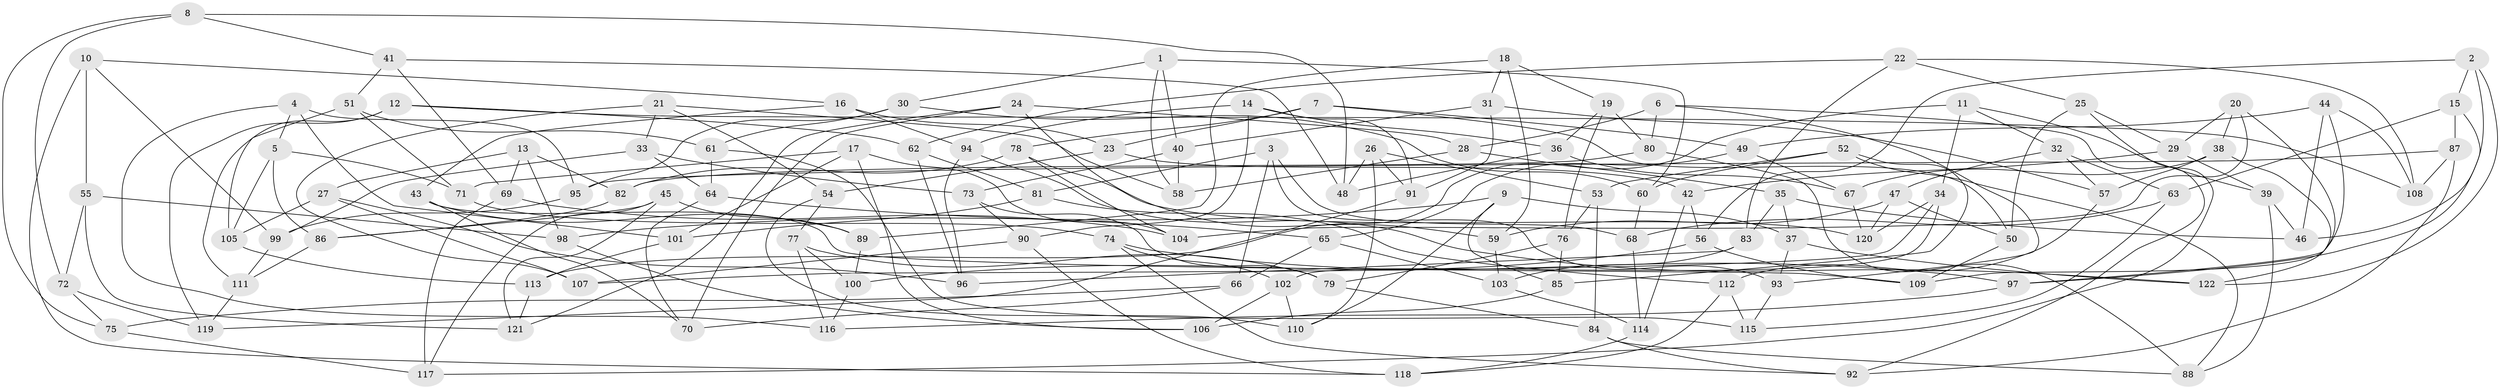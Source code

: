 // coarse degree distribution, {8: 0.047058823529411764, 4: 0.7058823529411765, 6: 0.12941176470588237, 3: 0.03529411764705882, 10: 0.03529411764705882, 12: 0.011764705882352941, 5: 0.023529411764705882, 7: 0.011764705882352941}
// Generated by graph-tools (version 1.1) at 2025/20/03/04/25 18:20:49]
// undirected, 122 vertices, 244 edges
graph export_dot {
graph [start="1"]
  node [color=gray90,style=filled];
  1;
  2;
  3;
  4;
  5;
  6;
  7;
  8;
  9;
  10;
  11;
  12;
  13;
  14;
  15;
  16;
  17;
  18;
  19;
  20;
  21;
  22;
  23;
  24;
  25;
  26;
  27;
  28;
  29;
  30;
  31;
  32;
  33;
  34;
  35;
  36;
  37;
  38;
  39;
  40;
  41;
  42;
  43;
  44;
  45;
  46;
  47;
  48;
  49;
  50;
  51;
  52;
  53;
  54;
  55;
  56;
  57;
  58;
  59;
  60;
  61;
  62;
  63;
  64;
  65;
  66;
  67;
  68;
  69;
  70;
  71;
  72;
  73;
  74;
  75;
  76;
  77;
  78;
  79;
  80;
  81;
  82;
  83;
  84;
  85;
  86;
  87;
  88;
  89;
  90;
  91;
  92;
  93;
  94;
  95;
  96;
  97;
  98;
  99;
  100;
  101;
  102;
  103;
  104;
  105;
  106;
  107;
  108;
  109;
  110;
  111;
  112;
  113;
  114;
  115;
  116;
  117;
  118;
  119;
  120;
  121;
  122;
  1 -- 60;
  1 -- 58;
  1 -- 30;
  1 -- 40;
  2 -- 56;
  2 -- 122;
  2 -- 15;
  2 -- 46;
  3 -- 81;
  3 -- 93;
  3 -- 66;
  3 -- 68;
  4 -- 101;
  4 -- 5;
  4 -- 95;
  4 -- 116;
  5 -- 105;
  5 -- 71;
  5 -- 86;
  6 -- 28;
  6 -- 92;
  6 -- 80;
  6 -- 93;
  7 -- 23;
  7 -- 78;
  7 -- 50;
  7 -- 49;
  8 -- 72;
  8 -- 41;
  8 -- 75;
  8 -- 48;
  9 -- 110;
  9 -- 85;
  9 -- 98;
  9 -- 37;
  10 -- 55;
  10 -- 118;
  10 -- 99;
  10 -- 16;
  11 -- 113;
  11 -- 32;
  11 -- 39;
  11 -- 34;
  12 -- 111;
  12 -- 119;
  12 -- 108;
  12 -- 62;
  13 -- 27;
  13 -- 98;
  13 -- 82;
  13 -- 69;
  14 -- 36;
  14 -- 91;
  14 -- 90;
  14 -- 94;
  15 -- 97;
  15 -- 63;
  15 -- 87;
  16 -- 23;
  16 -- 43;
  16 -- 94;
  17 -- 106;
  17 -- 101;
  17 -- 71;
  17 -- 104;
  18 -- 59;
  18 -- 31;
  18 -- 19;
  18 -- 89;
  19 -- 76;
  19 -- 80;
  19 -- 36;
  20 -- 97;
  20 -- 29;
  20 -- 104;
  20 -- 38;
  21 -- 54;
  21 -- 58;
  21 -- 33;
  21 -- 107;
  22 -- 62;
  22 -- 83;
  22 -- 25;
  22 -- 108;
  23 -- 54;
  23 -- 42;
  24 -- 59;
  24 -- 70;
  24 -- 28;
  24 -- 121;
  25 -- 29;
  25 -- 117;
  25 -- 50;
  26 -- 91;
  26 -- 48;
  26 -- 53;
  26 -- 110;
  27 -- 105;
  27 -- 107;
  27 -- 96;
  28 -- 35;
  28 -- 58;
  29 -- 39;
  29 -- 42;
  30 -- 61;
  30 -- 95;
  30 -- 60;
  31 -- 91;
  31 -- 57;
  31 -- 40;
  32 -- 57;
  32 -- 47;
  32 -- 63;
  33 -- 64;
  33 -- 99;
  33 -- 73;
  34 -- 102;
  34 -- 120;
  34 -- 107;
  35 -- 83;
  35 -- 37;
  35 -- 46;
  36 -- 67;
  36 -- 48;
  37 -- 122;
  37 -- 93;
  38 -- 67;
  38 -- 122;
  38 -- 57;
  39 -- 46;
  39 -- 88;
  40 -- 58;
  40 -- 73;
  41 -- 48;
  41 -- 69;
  41 -- 51;
  42 -- 56;
  42 -- 114;
  43 -- 109;
  43 -- 89;
  43 -- 70;
  44 -- 46;
  44 -- 108;
  44 -- 109;
  44 -- 49;
  45 -- 89;
  45 -- 121;
  45 -- 117;
  45 -- 86;
  47 -- 50;
  47 -- 120;
  47 -- 59;
  49 -- 67;
  49 -- 65;
  50 -- 109;
  51 -- 71;
  51 -- 105;
  51 -- 61;
  52 -- 60;
  52 -- 88;
  52 -- 85;
  52 -- 53;
  53 -- 76;
  53 -- 84;
  54 -- 110;
  54 -- 77;
  55 -- 98;
  55 -- 72;
  55 -- 121;
  56 -- 109;
  56 -- 100;
  57 -- 112;
  59 -- 103;
  60 -- 68;
  61 -- 64;
  61 -- 115;
  62 -- 81;
  62 -- 96;
  63 -- 68;
  63 -- 115;
  64 -- 70;
  64 -- 65;
  65 -- 103;
  65 -- 66;
  66 -- 70;
  66 -- 75;
  67 -- 120;
  68 -- 114;
  69 -- 117;
  69 -- 104;
  71 -- 74;
  72 -- 75;
  72 -- 119;
  73 -- 90;
  73 -- 79;
  74 -- 102;
  74 -- 97;
  74 -- 92;
  75 -- 117;
  76 -- 79;
  76 -- 85;
  77 -- 100;
  77 -- 116;
  77 -- 79;
  78 -- 104;
  78 -- 82;
  78 -- 120;
  79 -- 84;
  80 -- 82;
  80 -- 88;
  81 -- 101;
  81 -- 112;
  82 -- 86;
  83 -- 96;
  83 -- 103;
  84 -- 88;
  84 -- 92;
  85 -- 106;
  86 -- 111;
  87 -- 92;
  87 -- 95;
  87 -- 108;
  89 -- 100;
  90 -- 107;
  90 -- 118;
  91 -- 119;
  93 -- 115;
  94 -- 122;
  94 -- 96;
  95 -- 99;
  97 -- 116;
  98 -- 106;
  99 -- 111;
  100 -- 116;
  101 -- 113;
  102 -- 106;
  102 -- 110;
  103 -- 114;
  105 -- 113;
  111 -- 119;
  112 -- 115;
  112 -- 118;
  113 -- 121;
  114 -- 118;
}
